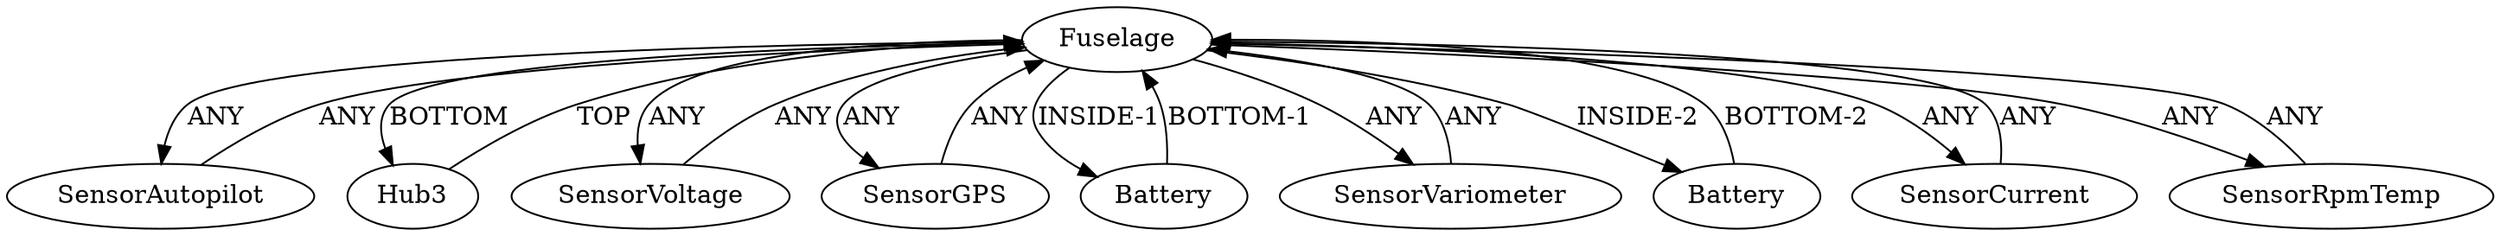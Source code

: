 /* Created by igraph 0.10.2 */
digraph {
  0 [
    instance=Fuselage_instance_1
    label=Fuselage
  ];
  1 [
    instance=SensorAutopilot_instance_1
    label=SensorAutopilot
  ];
  2 [
    instance=Hub3_instance_4
    label=Hub3
  ];
  3 [
    instance=SensorVoltage_instance_1
    label=SensorVoltage
  ];
  4 [
    instance=SensorGPS_instance_1
    label=SensorGPS
  ];
  5 [
    instance=Battery_instance_1
    label=Battery
  ];
  6 [
    instance=SensorVariometer_instance_1
    label=SensorVariometer
  ];
  7 [
    instance=Battery_instance_2
    label=Battery
  ];
  8 [
    instance=SensorCurrent_instance_1
    label=SensorCurrent
  ];
  9 [
    instance=SensorRpmTemp_instance_1
    label=SensorRpmTemp
  ];

  0 -> 1 [
    label=ANY
  ];
  0 -> 2 [
    label=BOTTOM
  ];
  0 -> 3 [
    label=ANY
  ];
  0 -> 4 [
    label=ANY
  ];
  0 -> 5 [
    label="INSIDE-1"
  ];
  0 -> 6 [
    label=ANY
  ];
  0 -> 7 [
    label="INSIDE-2"
  ];
  0 -> 8 [
    label=ANY
  ];
  0 -> 9 [
    label=ANY
  ];
  1 -> 0 [
    label=ANY
  ];
  2 -> 0 [
    label=TOP
  ];
  3 -> 0 [
    label=ANY
  ];
  4 -> 0 [
    label=ANY
  ];
  5 -> 0 [
    label="BOTTOM-1"
  ];
  6 -> 0 [
    label=ANY
  ];
  7 -> 0 [
    label="BOTTOM-2"
  ];
  8 -> 0 [
    label=ANY
  ];
  9 -> 0 [
    label=ANY
  ];
}
